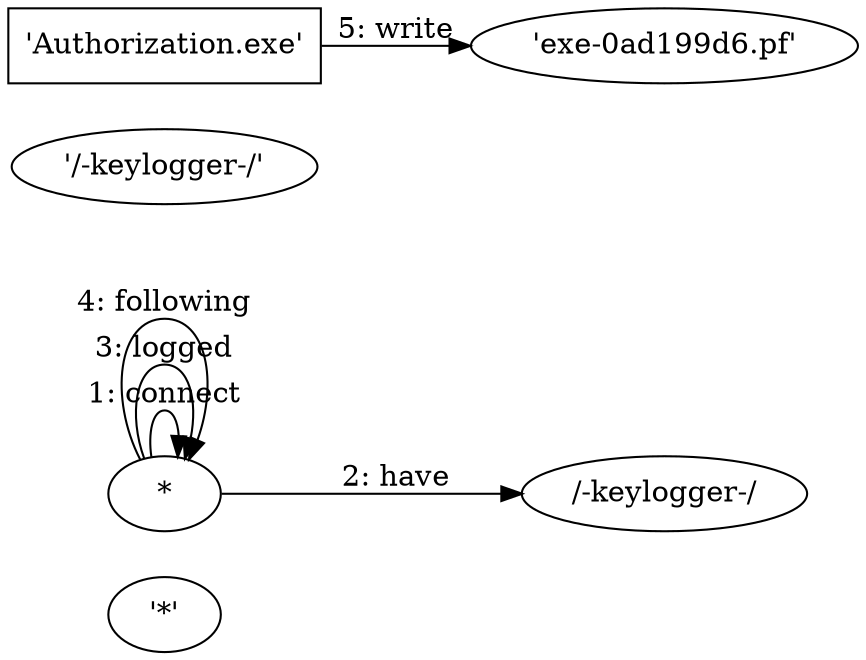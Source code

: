 digraph "test.dot" {
rankdir="LR"
size="9"
fixedsize="false"
splines="true"
nodesep=0.3
ranksep=0
fontsize=10
overlap="scalexy"
engine= "neato"
	"'*'" [node_type=file shape=ellipse]
	"'*'" [node_type=file shape=ellipse]
	"*" -> "*" [label="1: connect"]
	"'/-keylogger-/'" [node_type=file shape=ellipse]
	"'*'" [node_type=file shape=ellipse]
	"*" -> "/-keylogger-/" [label="2: have"]
	"'*'" [node_type=file shape=ellipse]
	"'*'" [node_type=file shape=ellipse]
	"*" -> "*" [label="3: logged"]
	"'*'" [node_type=file shape=ellipse]
	"'*'" [node_type=file shape=ellipse]
	"*" -> "*" [label="4: following"]
	"'exe-0ad199d6.pf'" [node_type=file shape=ellipse]
	"'Authorization.exe'" [node_type=Process shape=box]
	"'Authorization.exe'" -> "'exe-0ad199d6.pf'" [label="5: write"]
}
